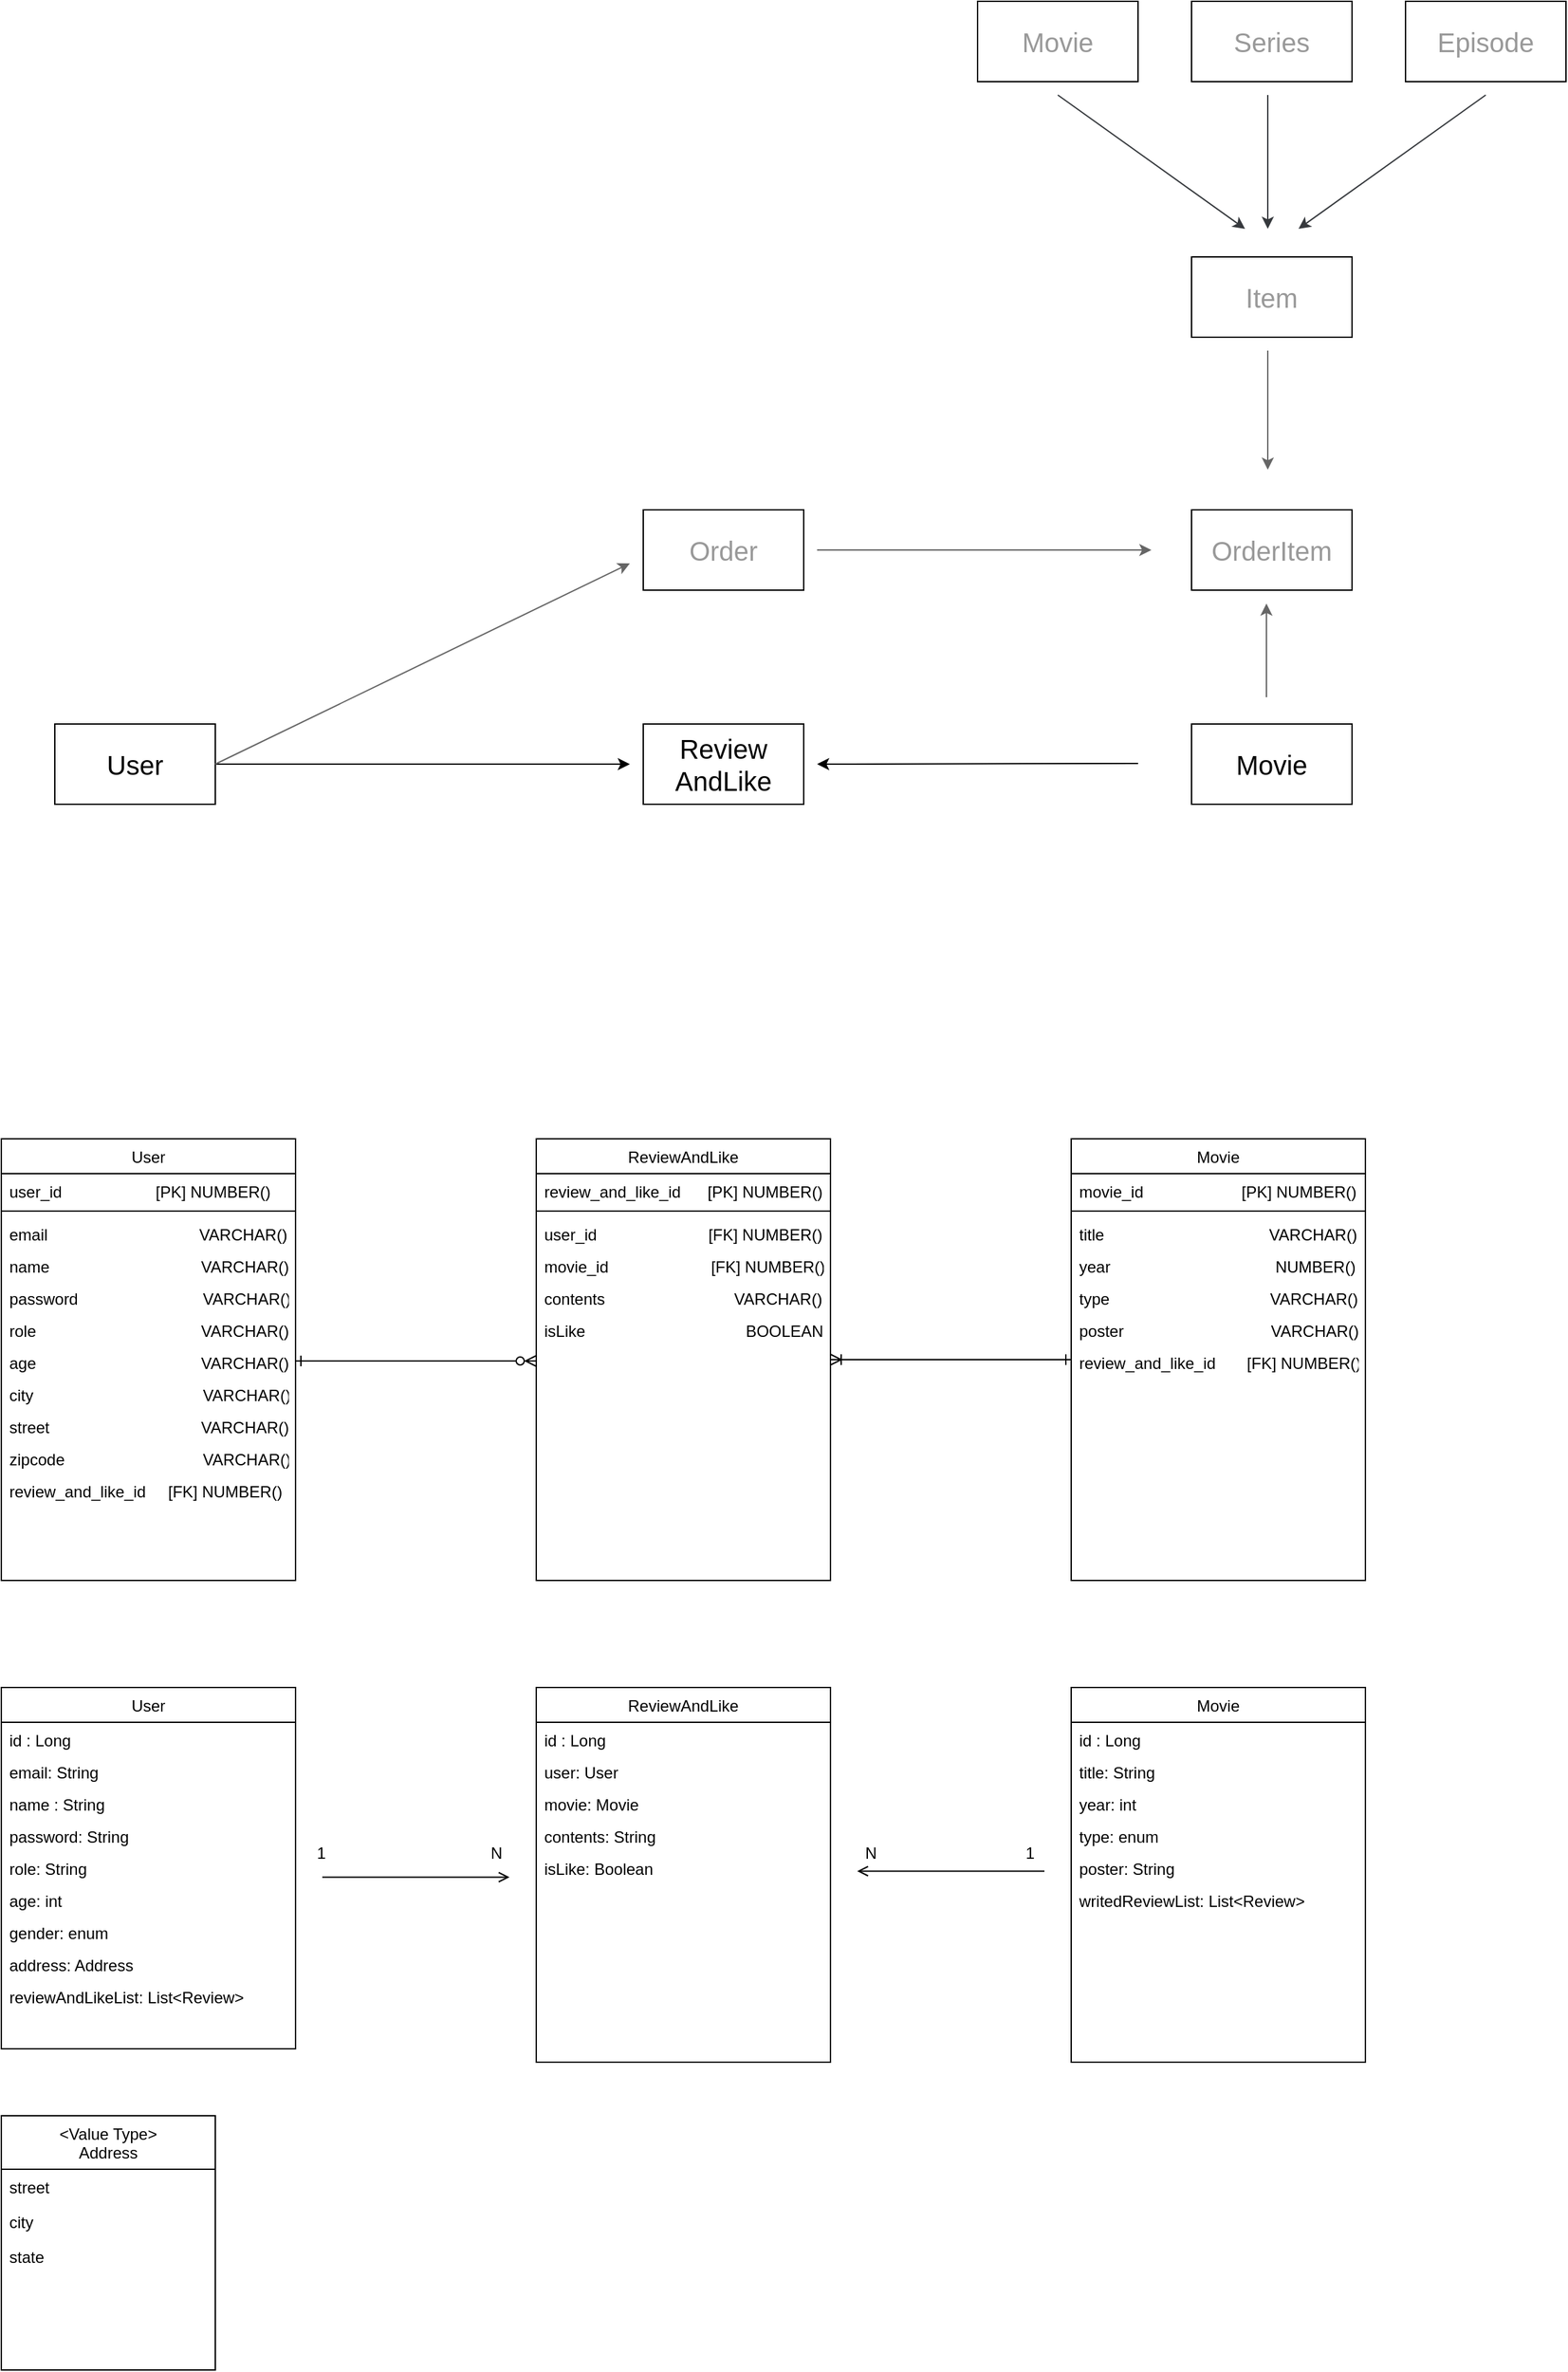 <mxfile version="19.0.3" type="github">
  <diagram id="C5RBs43oDa-KdzZeNtuy" name="Page-1">
    <mxGraphModel dx="2246" dy="3132" grid="1" gridSize="10" guides="1" tooltips="1" connect="1" arrows="1" fold="1" page="1" pageScale="1" pageWidth="827" pageHeight="1169" math="0" shadow="0">
      <root>
        <mxCell id="WIyWlLk6GJQsqaUBKTNV-0" />
        <mxCell id="WIyWlLk6GJQsqaUBKTNV-1" parent="WIyWlLk6GJQsqaUBKTNV-0" />
        <mxCell id="zkfFHV4jXpPFQw0GAbJ--17" value="&lt;Value Type&gt;&#xa;Address" style="swimlane;fontStyle=0;align=center;verticalAlign=top;childLayout=stackLayout;horizontal=1;startSize=40;horizontalStack=0;resizeParent=1;resizeLast=0;collapsible=1;marginBottom=0;rounded=0;shadow=0;strokeWidth=1;" parent="WIyWlLk6GJQsqaUBKTNV-1" vertex="1">
          <mxGeometry x="-120" y="160" width="160" height="190" as="geometry">
            <mxRectangle x="550" y="140" width="160" height="26" as="alternateBounds" />
          </mxGeometry>
        </mxCell>
        <mxCell id="zkfFHV4jXpPFQw0GAbJ--18" value="street" style="text;align=left;verticalAlign=top;spacingLeft=4;spacingRight=4;overflow=hidden;rotatable=0;points=[[0,0.5],[1,0.5]];portConstraint=eastwest;" parent="zkfFHV4jXpPFQw0GAbJ--17" vertex="1">
          <mxGeometry y="40" width="160" height="26" as="geometry" />
        </mxCell>
        <mxCell id="zkfFHV4jXpPFQw0GAbJ--19" value="city" style="text;align=left;verticalAlign=top;spacingLeft=4;spacingRight=4;overflow=hidden;rotatable=0;points=[[0,0.5],[1,0.5]];portConstraint=eastwest;rounded=0;shadow=0;html=0;" parent="zkfFHV4jXpPFQw0GAbJ--17" vertex="1">
          <mxGeometry y="66" width="160" height="26" as="geometry" />
        </mxCell>
        <mxCell id="zkfFHV4jXpPFQw0GAbJ--20" value="state" style="text;align=left;verticalAlign=top;spacingLeft=4;spacingRight=4;overflow=hidden;rotatable=0;points=[[0,0.5],[1,0.5]];portConstraint=eastwest;rounded=0;shadow=0;html=0;" parent="zkfFHV4jXpPFQw0GAbJ--17" vertex="1">
          <mxGeometry y="92" width="160" height="26" as="geometry" />
        </mxCell>
        <mxCell id="OEXPUJpYgnz7CjOg_51m-10" style="edgeStyle=orthogonalEdgeStyle;rounded=0;orthogonalLoop=1;jettySize=auto;html=1;fontSize=20;fontColor=#FF0000;" edge="1" parent="WIyWlLk6GJQsqaUBKTNV-1" source="OEXPUJpYgnz7CjOg_51m-1">
          <mxGeometry relative="1" as="geometry">
            <mxPoint x="350" y="-850" as="targetPoint" />
          </mxGeometry>
        </mxCell>
        <mxCell id="OEXPUJpYgnz7CjOg_51m-1" value="User" style="rounded=0;whiteSpace=wrap;html=1;fontSize=20;" vertex="1" parent="WIyWlLk6GJQsqaUBKTNV-1">
          <mxGeometry x="-80" y="-880" width="120" height="60" as="geometry" />
        </mxCell>
        <mxCell id="OEXPUJpYgnz7CjOg_51m-3" value="Review&lt;br&gt;AndLike" style="rounded=0;whiteSpace=wrap;html=1;fontSize=20;" vertex="1" parent="WIyWlLk6GJQsqaUBKTNV-1">
          <mxGeometry x="360" y="-880" width="120" height="60" as="geometry" />
        </mxCell>
        <mxCell id="OEXPUJpYgnz7CjOg_51m-4" value="Movie" style="rounded=0;whiteSpace=wrap;html=1;fontSize=20;" vertex="1" parent="WIyWlLk6GJQsqaUBKTNV-1">
          <mxGeometry x="770" y="-880" width="120" height="60" as="geometry" />
        </mxCell>
        <mxCell id="OEXPUJpYgnz7CjOg_51m-8" value="Order" style="rounded=0;whiteSpace=wrap;html=1;fontSize=20;fontColor=#999999;" vertex="1" parent="WIyWlLk6GJQsqaUBKTNV-1">
          <mxGeometry x="360" y="-1040" width="120" height="60" as="geometry" />
        </mxCell>
        <mxCell id="OEXPUJpYgnz7CjOg_51m-9" value="" style="endArrow=classic;html=1;rounded=0;fontSize=20;fontColor=#FF0000;" edge="1" parent="WIyWlLk6GJQsqaUBKTNV-1">
          <mxGeometry width="50" height="50" relative="1" as="geometry">
            <mxPoint x="730" y="-850.5" as="sourcePoint" />
            <mxPoint x="490" y="-850" as="targetPoint" />
          </mxGeometry>
        </mxCell>
        <mxCell id="OEXPUJpYgnz7CjOg_51m-12" value="" style="endArrow=classic;html=1;rounded=0;fontSize=20;fontColor=#FF0000;fillColor=#f5f5f5;strokeColor=#666666;gradientColor=#b3b3b3;exitX=1;exitY=0.5;exitDx=0;exitDy=0;" edge="1" parent="WIyWlLk6GJQsqaUBKTNV-1" source="OEXPUJpYgnz7CjOg_51m-1">
          <mxGeometry width="50" height="50" relative="1" as="geometry">
            <mxPoint x="240" y="-850" as="sourcePoint" />
            <mxPoint x="350" y="-1000" as="targetPoint" />
          </mxGeometry>
        </mxCell>
        <mxCell id="OEXPUJpYgnz7CjOg_51m-30" value="User" style="swimlane;fontStyle=0;align=center;verticalAlign=top;childLayout=stackLayout;horizontal=1;startSize=26;horizontalStack=0;resizeParent=1;resizeLast=0;collapsible=1;marginBottom=0;rounded=0;shadow=0;strokeWidth=1;" vertex="1" parent="WIyWlLk6GJQsqaUBKTNV-1">
          <mxGeometry x="-120" y="-570" width="220" height="330" as="geometry">
            <mxRectangle x="130" y="380" width="160" height="26" as="alternateBounds" />
          </mxGeometry>
        </mxCell>
        <mxCell id="OEXPUJpYgnz7CjOg_51m-31" value="user_id                     [PK] NUMBER()" style="text;align=left;verticalAlign=top;spacingLeft=4;spacingRight=4;overflow=hidden;rotatable=0;points=[[0,0.5],[1,0.5]];portConstraint=eastwest;rounded=0;shadow=0;html=0;" vertex="1" parent="OEXPUJpYgnz7CjOg_51m-30">
          <mxGeometry y="26" width="220" height="24" as="geometry" />
        </mxCell>
        <mxCell id="OEXPUJpYgnz7CjOg_51m-32" value="" style="line;html=1;strokeWidth=1;align=left;verticalAlign=middle;spacingTop=-1;spacingLeft=3;spacingRight=3;rotatable=0;labelPosition=right;points=[];portConstraint=eastwest;" vertex="1" parent="OEXPUJpYgnz7CjOg_51m-30">
          <mxGeometry y="50" width="220" height="8" as="geometry" />
        </mxCell>
        <mxCell id="OEXPUJpYgnz7CjOg_51m-33" value="email                                  VARCHAR()" style="text;align=left;verticalAlign=top;spacingLeft=4;spacingRight=4;overflow=hidden;rotatable=0;points=[[0,0.5],[1,0.5]];portConstraint=eastwest;rounded=0;shadow=0;html=0;" vertex="1" parent="OEXPUJpYgnz7CjOg_51m-30">
          <mxGeometry y="58" width="220" height="24" as="geometry" />
        </mxCell>
        <mxCell id="OEXPUJpYgnz7CjOg_51m-45" value="name                                  VARCHAR()" style="text;align=left;verticalAlign=top;spacingLeft=4;spacingRight=4;overflow=hidden;rotatable=0;points=[[0,0.5],[1,0.5]];portConstraint=eastwest;rounded=0;shadow=0;html=0;" vertex="1" parent="OEXPUJpYgnz7CjOg_51m-30">
          <mxGeometry y="82" width="220" height="24" as="geometry" />
        </mxCell>
        <mxCell id="OEXPUJpYgnz7CjOg_51m-44" value="password                            VARCHAR()" style="text;align=left;verticalAlign=top;spacingLeft=4;spacingRight=4;overflow=hidden;rotatable=0;points=[[0,0.5],[1,0.5]];portConstraint=eastwest;rounded=0;shadow=0;html=0;" vertex="1" parent="OEXPUJpYgnz7CjOg_51m-30">
          <mxGeometry y="106" width="220" height="24" as="geometry" />
        </mxCell>
        <mxCell id="OEXPUJpYgnz7CjOg_51m-58" value="role                                     VARCHAR()" style="text;align=left;verticalAlign=top;spacingLeft=4;spacingRight=4;overflow=hidden;rotatable=0;points=[[0,0.5],[1,0.5]];portConstraint=eastwest;rounded=0;shadow=0;html=0;" vertex="1" parent="OEXPUJpYgnz7CjOg_51m-30">
          <mxGeometry y="130" width="220" height="24" as="geometry" />
        </mxCell>
        <mxCell id="OEXPUJpYgnz7CjOg_51m-122" value="age                                     VARCHAR()" style="text;align=left;verticalAlign=top;spacingLeft=4;spacingRight=4;overflow=hidden;rotatable=0;points=[[0,0.5],[1,0.5]];portConstraint=eastwest;rounded=0;shadow=0;html=0;" vertex="1" parent="OEXPUJpYgnz7CjOg_51m-30">
          <mxGeometry y="154" width="220" height="24" as="geometry" />
        </mxCell>
        <mxCell id="OEXPUJpYgnz7CjOg_51m-46" value="city                                      VARCHAR()" style="text;align=left;verticalAlign=top;spacingLeft=4;spacingRight=4;overflow=hidden;rotatable=0;points=[[0,0.5],[1,0.5]];portConstraint=eastwest;rounded=0;shadow=0;html=0;" vertex="1" parent="OEXPUJpYgnz7CjOg_51m-30">
          <mxGeometry y="178" width="220" height="24" as="geometry" />
        </mxCell>
        <mxCell id="OEXPUJpYgnz7CjOg_51m-59" value="street                                  VARCHAR()" style="text;align=left;verticalAlign=top;spacingLeft=4;spacingRight=4;overflow=hidden;rotatable=0;points=[[0,0.5],[1,0.5]];portConstraint=eastwest;rounded=0;shadow=0;html=0;" vertex="1" parent="OEXPUJpYgnz7CjOg_51m-30">
          <mxGeometry y="202" width="220" height="24" as="geometry" />
        </mxCell>
        <mxCell id="OEXPUJpYgnz7CjOg_51m-60" value="zipcode                               VARCHAR()" style="text;align=left;verticalAlign=top;spacingLeft=4;spacingRight=4;overflow=hidden;rotatable=0;points=[[0,0.5],[1,0.5]];portConstraint=eastwest;rounded=0;shadow=0;html=0;" vertex="1" parent="OEXPUJpYgnz7CjOg_51m-30">
          <mxGeometry y="226" width="220" height="24" as="geometry" />
        </mxCell>
        <mxCell id="OEXPUJpYgnz7CjOg_51m-34" value="review_and_like_id     [FK] NUMBER()" style="text;align=left;verticalAlign=top;spacingLeft=4;spacingRight=4;overflow=hidden;rotatable=0;points=[[0,0.5],[1,0.5]];portConstraint=eastwest;rounded=0;shadow=0;html=0;" vertex="1" parent="OEXPUJpYgnz7CjOg_51m-30">
          <mxGeometry y="250" width="220" height="24" as="geometry" />
        </mxCell>
        <mxCell id="OEXPUJpYgnz7CjOg_51m-155" style="edgeStyle=orthogonalEdgeStyle;rounded=0;orthogonalLoop=1;jettySize=auto;html=1;fontSize=20;fontColor=#999999;startArrow=ERoneToMany;startFill=0;endArrow=ERone;endFill=0;entryX=0;entryY=0.5;entryDx=0;entryDy=0;" edge="1" parent="WIyWlLk6GJQsqaUBKTNV-1" source="OEXPUJpYgnz7CjOg_51m-48" target="OEXPUJpYgnz7CjOg_51m-124">
          <mxGeometry relative="1" as="geometry">
            <mxPoint x="650" y="-405" as="targetPoint" />
          </mxGeometry>
        </mxCell>
        <mxCell id="OEXPUJpYgnz7CjOg_51m-48" value="ReviewAndLike" style="swimlane;fontStyle=0;align=center;verticalAlign=top;childLayout=stackLayout;horizontal=1;startSize=26;horizontalStack=0;resizeParent=1;resizeLast=0;collapsible=1;marginBottom=0;rounded=0;shadow=0;strokeWidth=1;" vertex="1" parent="WIyWlLk6GJQsqaUBKTNV-1">
          <mxGeometry x="280" y="-570" width="220" height="330" as="geometry">
            <mxRectangle x="130" y="380" width="160" height="26" as="alternateBounds" />
          </mxGeometry>
        </mxCell>
        <mxCell id="OEXPUJpYgnz7CjOg_51m-49" value="review_and_like_id      [PK] NUMBER()" style="text;align=left;verticalAlign=top;spacingLeft=4;spacingRight=4;overflow=hidden;rotatable=0;points=[[0,0.5],[1,0.5]];portConstraint=eastwest;rounded=0;shadow=0;html=0;" vertex="1" parent="OEXPUJpYgnz7CjOg_51m-48">
          <mxGeometry y="26" width="220" height="24" as="geometry" />
        </mxCell>
        <mxCell id="OEXPUJpYgnz7CjOg_51m-50" value="" style="line;html=1;strokeWidth=1;align=left;verticalAlign=middle;spacingTop=-1;spacingLeft=3;spacingRight=3;rotatable=0;labelPosition=right;points=[];portConstraint=eastwest;" vertex="1" parent="OEXPUJpYgnz7CjOg_51m-48">
          <mxGeometry y="50" width="220" height="8" as="geometry" />
        </mxCell>
        <mxCell id="OEXPUJpYgnz7CjOg_51m-51" value="user_id                         [FK] NUMBER()" style="text;align=left;verticalAlign=top;spacingLeft=4;spacingRight=4;overflow=hidden;rotatable=0;points=[[0,0.5],[1,0.5]];portConstraint=eastwest;rounded=0;shadow=0;html=0;" vertex="1" parent="OEXPUJpYgnz7CjOg_51m-48">
          <mxGeometry y="58" width="220" height="24" as="geometry" />
        </mxCell>
        <mxCell id="OEXPUJpYgnz7CjOg_51m-53" value="movie_id                       [FK] NUMBER()" style="text;align=left;verticalAlign=top;spacingLeft=4;spacingRight=4;overflow=hidden;rotatable=0;points=[[0,0.5],[1,0.5]];portConstraint=eastwest;rounded=0;shadow=0;html=0;" vertex="1" parent="OEXPUJpYgnz7CjOg_51m-48">
          <mxGeometry y="82" width="220" height="24" as="geometry" />
        </mxCell>
        <mxCell id="OEXPUJpYgnz7CjOg_51m-56" value="contents                             VARCHAR()" style="text;align=left;verticalAlign=top;spacingLeft=4;spacingRight=4;overflow=hidden;rotatable=0;points=[[0,0.5],[1,0.5]];portConstraint=eastwest;rounded=0;shadow=0;html=0;" vertex="1" parent="OEXPUJpYgnz7CjOg_51m-48">
          <mxGeometry y="106" width="220" height="24" as="geometry" />
        </mxCell>
        <mxCell id="OEXPUJpYgnz7CjOg_51m-57" value="isLike                                    BOOLEAN" style="text;align=left;verticalAlign=top;spacingLeft=4;spacingRight=4;overflow=hidden;rotatable=0;points=[[0,0.5],[1,0.5]];portConstraint=eastwest;rounded=0;shadow=0;html=0;" vertex="1" parent="OEXPUJpYgnz7CjOg_51m-48">
          <mxGeometry y="130" width="220" height="24" as="geometry" />
        </mxCell>
        <mxCell id="OEXPUJpYgnz7CjOg_51m-61" value="User" style="swimlane;fontStyle=0;align=center;verticalAlign=top;childLayout=stackLayout;horizontal=1;startSize=26;horizontalStack=0;resizeParent=1;resizeLast=0;collapsible=1;marginBottom=0;rounded=0;shadow=0;strokeWidth=1;" vertex="1" parent="WIyWlLk6GJQsqaUBKTNV-1">
          <mxGeometry x="-120" y="-160" width="220" height="270" as="geometry">
            <mxRectangle x="130" y="380" width="160" height="26" as="alternateBounds" />
          </mxGeometry>
        </mxCell>
        <mxCell id="OEXPUJpYgnz7CjOg_51m-80" value="id : Long" style="text;align=left;verticalAlign=top;spacingLeft=4;spacingRight=4;overflow=hidden;rotatable=0;points=[[0,0.5],[1,0.5]];portConstraint=eastwest;rounded=0;shadow=0;html=0;" vertex="1" parent="OEXPUJpYgnz7CjOg_51m-61">
          <mxGeometry y="26" width="220" height="24" as="geometry" />
        </mxCell>
        <mxCell id="OEXPUJpYgnz7CjOg_51m-81" value="email: String" style="text;align=left;verticalAlign=top;spacingLeft=4;spacingRight=4;overflow=hidden;rotatable=0;points=[[0,0.5],[1,0.5]];portConstraint=eastwest;rounded=0;shadow=0;html=0;" vertex="1" parent="OEXPUJpYgnz7CjOg_51m-61">
          <mxGeometry y="50" width="220" height="24" as="geometry" />
        </mxCell>
        <mxCell id="OEXPUJpYgnz7CjOg_51m-82" value="name : String" style="text;align=left;verticalAlign=top;spacingLeft=4;spacingRight=4;overflow=hidden;rotatable=0;points=[[0,0.5],[1,0.5]];portConstraint=eastwest;rounded=0;shadow=0;html=0;" vertex="1" parent="OEXPUJpYgnz7CjOg_51m-61">
          <mxGeometry y="74" width="220" height="24" as="geometry" />
        </mxCell>
        <mxCell id="OEXPUJpYgnz7CjOg_51m-83" value="password: String" style="text;align=left;verticalAlign=top;spacingLeft=4;spacingRight=4;overflow=hidden;rotatable=0;points=[[0,0.5],[1,0.5]];portConstraint=eastwest;rounded=0;shadow=0;html=0;" vertex="1" parent="OEXPUJpYgnz7CjOg_51m-61">
          <mxGeometry y="98" width="220" height="24" as="geometry" />
        </mxCell>
        <mxCell id="OEXPUJpYgnz7CjOg_51m-84" value="role: String" style="text;align=left;verticalAlign=top;spacingLeft=4;spacingRight=4;overflow=hidden;rotatable=0;points=[[0,0.5],[1,0.5]];portConstraint=eastwest;rounded=0;shadow=0;html=0;" vertex="1" parent="OEXPUJpYgnz7CjOg_51m-61">
          <mxGeometry y="122" width="220" height="24" as="geometry" />
        </mxCell>
        <mxCell id="OEXPUJpYgnz7CjOg_51m-94" value="age: int" style="text;align=left;verticalAlign=top;spacingLeft=4;spacingRight=4;overflow=hidden;rotatable=0;points=[[0,0.5],[1,0.5]];portConstraint=eastwest;rounded=0;shadow=0;html=0;" vertex="1" parent="OEXPUJpYgnz7CjOg_51m-61">
          <mxGeometry y="146" width="220" height="24" as="geometry" />
        </mxCell>
        <mxCell id="OEXPUJpYgnz7CjOg_51m-95" value="gender: enum" style="text;align=left;verticalAlign=top;spacingLeft=4;spacingRight=4;overflow=hidden;rotatable=0;points=[[0,0.5],[1,0.5]];portConstraint=eastwest;rounded=0;shadow=0;html=0;" vertex="1" parent="OEXPUJpYgnz7CjOg_51m-61">
          <mxGeometry y="170" width="220" height="24" as="geometry" />
        </mxCell>
        <mxCell id="OEXPUJpYgnz7CjOg_51m-85" value="address: Address" style="text;align=left;verticalAlign=top;spacingLeft=4;spacingRight=4;overflow=hidden;rotatable=0;points=[[0,0.5],[1,0.5]];portConstraint=eastwest;rounded=0;shadow=0;html=0;" vertex="1" parent="OEXPUJpYgnz7CjOg_51m-61">
          <mxGeometry y="194" width="220" height="24" as="geometry" />
        </mxCell>
        <mxCell id="OEXPUJpYgnz7CjOg_51m-104" value="reviewAndLikeList: List&lt;Review&gt;" style="text;align=left;verticalAlign=top;spacingLeft=4;spacingRight=4;overflow=hidden;rotatable=0;points=[[0,0.5],[1,0.5]];portConstraint=eastwest;rounded=0;shadow=0;html=0;" vertex="1" parent="OEXPUJpYgnz7CjOg_51m-61">
          <mxGeometry y="218" width="220" height="24" as="geometry" />
        </mxCell>
        <mxCell id="OEXPUJpYgnz7CjOg_51m-86" value="Movie" style="swimlane;fontStyle=0;align=center;verticalAlign=top;childLayout=stackLayout;horizontal=1;startSize=26;horizontalStack=0;resizeParent=1;resizeLast=0;collapsible=1;marginBottom=0;rounded=0;shadow=0;strokeWidth=1;" vertex="1" parent="WIyWlLk6GJQsqaUBKTNV-1">
          <mxGeometry x="680" y="-160" width="220" height="280" as="geometry">
            <mxRectangle x="130" y="380" width="160" height="26" as="alternateBounds" />
          </mxGeometry>
        </mxCell>
        <mxCell id="OEXPUJpYgnz7CjOg_51m-87" value="id : Long" style="text;align=left;verticalAlign=top;spacingLeft=4;spacingRight=4;overflow=hidden;rotatable=0;points=[[0,0.5],[1,0.5]];portConstraint=eastwest;rounded=0;shadow=0;html=0;" vertex="1" parent="OEXPUJpYgnz7CjOg_51m-86">
          <mxGeometry y="26" width="220" height="24" as="geometry" />
        </mxCell>
        <mxCell id="OEXPUJpYgnz7CjOg_51m-88" value="title: String" style="text;align=left;verticalAlign=top;spacingLeft=4;spacingRight=4;overflow=hidden;rotatable=0;points=[[0,0.5],[1,0.5]];portConstraint=eastwest;rounded=0;shadow=0;html=0;" vertex="1" parent="OEXPUJpYgnz7CjOg_51m-86">
          <mxGeometry y="50" width="220" height="24" as="geometry" />
        </mxCell>
        <mxCell id="OEXPUJpYgnz7CjOg_51m-89" value="year: int" style="text;align=left;verticalAlign=top;spacingLeft=4;spacingRight=4;overflow=hidden;rotatable=0;points=[[0,0.5],[1,0.5]];portConstraint=eastwest;rounded=0;shadow=0;html=0;" vertex="1" parent="OEXPUJpYgnz7CjOg_51m-86">
          <mxGeometry y="74" width="220" height="24" as="geometry" />
        </mxCell>
        <mxCell id="OEXPUJpYgnz7CjOg_51m-90" value="type: enum" style="text;align=left;verticalAlign=top;spacingLeft=4;spacingRight=4;overflow=hidden;rotatable=0;points=[[0,0.5],[1,0.5]];portConstraint=eastwest;rounded=0;shadow=0;html=0;" vertex="1" parent="OEXPUJpYgnz7CjOg_51m-86">
          <mxGeometry y="98" width="220" height="24" as="geometry" />
        </mxCell>
        <mxCell id="OEXPUJpYgnz7CjOg_51m-91" value="poster: String" style="text;align=left;verticalAlign=top;spacingLeft=4;spacingRight=4;overflow=hidden;rotatable=0;points=[[0,0.5],[1,0.5]];portConstraint=eastwest;rounded=0;shadow=0;html=0;" vertex="1" parent="OEXPUJpYgnz7CjOg_51m-86">
          <mxGeometry y="122" width="220" height="24" as="geometry" />
        </mxCell>
        <mxCell id="OEXPUJpYgnz7CjOg_51m-105" value="writedReviewList: List&lt;Review&gt;" style="text;align=left;verticalAlign=top;spacingLeft=4;spacingRight=4;overflow=hidden;rotatable=0;points=[[0,0.5],[1,0.5]];portConstraint=eastwest;rounded=0;shadow=0;html=0;" vertex="1" parent="OEXPUJpYgnz7CjOg_51m-86">
          <mxGeometry y="146" width="220" height="24" as="geometry" />
        </mxCell>
        <mxCell id="OEXPUJpYgnz7CjOg_51m-97" value="ReviewAndLike" style="swimlane;fontStyle=0;align=center;verticalAlign=top;childLayout=stackLayout;horizontal=1;startSize=26;horizontalStack=0;resizeParent=1;resizeLast=0;collapsible=1;marginBottom=0;rounded=0;shadow=0;strokeWidth=1;" vertex="1" parent="WIyWlLk6GJQsqaUBKTNV-1">
          <mxGeometry x="280" y="-160" width="220" height="280" as="geometry">
            <mxRectangle x="130" y="380" width="160" height="26" as="alternateBounds" />
          </mxGeometry>
        </mxCell>
        <mxCell id="OEXPUJpYgnz7CjOg_51m-98" value="id : Long" style="text;align=left;verticalAlign=top;spacingLeft=4;spacingRight=4;overflow=hidden;rotatable=0;points=[[0,0.5],[1,0.5]];portConstraint=eastwest;rounded=0;shadow=0;html=0;" vertex="1" parent="OEXPUJpYgnz7CjOg_51m-97">
          <mxGeometry y="26" width="220" height="24" as="geometry" />
        </mxCell>
        <mxCell id="OEXPUJpYgnz7CjOg_51m-99" value="user: User" style="text;align=left;verticalAlign=top;spacingLeft=4;spacingRight=4;overflow=hidden;rotatable=0;points=[[0,0.5],[1,0.5]];portConstraint=eastwest;rounded=0;shadow=0;html=0;" vertex="1" parent="OEXPUJpYgnz7CjOg_51m-97">
          <mxGeometry y="50" width="220" height="24" as="geometry" />
        </mxCell>
        <mxCell id="OEXPUJpYgnz7CjOg_51m-106" value="movie: Movie" style="text;align=left;verticalAlign=top;spacingLeft=4;spacingRight=4;overflow=hidden;rotatable=0;points=[[0,0.5],[1,0.5]];portConstraint=eastwest;rounded=0;shadow=0;html=0;" vertex="1" parent="OEXPUJpYgnz7CjOg_51m-97">
          <mxGeometry y="74" width="220" height="24" as="geometry" />
        </mxCell>
        <mxCell id="OEXPUJpYgnz7CjOg_51m-107" value="contents: String" style="text;align=left;verticalAlign=top;spacingLeft=4;spacingRight=4;overflow=hidden;rotatable=0;points=[[0,0.5],[1,0.5]];portConstraint=eastwest;rounded=0;shadow=0;html=0;" vertex="1" parent="OEXPUJpYgnz7CjOg_51m-97">
          <mxGeometry y="98" width="220" height="24" as="geometry" />
        </mxCell>
        <mxCell id="OEXPUJpYgnz7CjOg_51m-121" value="isLike: Boolean" style="text;align=left;verticalAlign=top;spacingLeft=4;spacingRight=4;overflow=hidden;rotatable=0;points=[[0,0.5],[1,0.5]];portConstraint=eastwest;rounded=0;shadow=0;html=0;" vertex="1" parent="OEXPUJpYgnz7CjOg_51m-97">
          <mxGeometry y="122" width="220" height="24" as="geometry" />
        </mxCell>
        <mxCell id="OEXPUJpYgnz7CjOg_51m-116" value="OrderItem" style="rounded=0;whiteSpace=wrap;html=1;fontSize=20;fontColor=#999999;" vertex="1" parent="WIyWlLk6GJQsqaUBKTNV-1">
          <mxGeometry x="770" y="-1040" width="120" height="60" as="geometry" />
        </mxCell>
        <mxCell id="OEXPUJpYgnz7CjOg_51m-117" value="" style="endArrow=classic;html=1;rounded=0;fontSize=20;fontColor=#FF0000;fillColor=#f5f5f5;strokeColor=#666666;gradientColor=#b3b3b3;exitX=1;exitY=0.5;exitDx=0;exitDy=0;" edge="1" parent="WIyWlLk6GJQsqaUBKTNV-1">
          <mxGeometry width="50" height="50" relative="1" as="geometry">
            <mxPoint x="490" y="-1010" as="sourcePoint" />
            <mxPoint x="740" y="-1010" as="targetPoint" />
          </mxGeometry>
        </mxCell>
        <mxCell id="OEXPUJpYgnz7CjOg_51m-120" value="" style="endArrow=classic;html=1;rounded=0;fontSize=20;fontColor=#FF0000;fillColor=#f5f5f5;strokeColor=#666666;gradientColor=#b3b3b3;exitX=1;exitY=0.5;exitDx=0;exitDy=0;" edge="1" parent="WIyWlLk6GJQsqaUBKTNV-1">
          <mxGeometry width="50" height="50" relative="1" as="geometry">
            <mxPoint x="826" y="-900" as="sourcePoint" />
            <mxPoint x="826" y="-970" as="targetPoint" />
          </mxGeometry>
        </mxCell>
        <mxCell id="OEXPUJpYgnz7CjOg_51m-124" value="Movie" style="swimlane;fontStyle=0;align=center;verticalAlign=top;childLayout=stackLayout;horizontal=1;startSize=26;horizontalStack=0;resizeParent=1;resizeLast=0;collapsible=1;marginBottom=0;rounded=0;shadow=0;strokeWidth=1;" vertex="1" parent="WIyWlLk6GJQsqaUBKTNV-1">
          <mxGeometry x="680" y="-570" width="220" height="330" as="geometry">
            <mxRectangle x="130" y="380" width="160" height="26" as="alternateBounds" />
          </mxGeometry>
        </mxCell>
        <mxCell id="OEXPUJpYgnz7CjOg_51m-125" value="movie_id                      [PK] NUMBER()" style="text;align=left;verticalAlign=top;spacingLeft=4;spacingRight=4;overflow=hidden;rotatable=0;points=[[0,0.5],[1,0.5]];portConstraint=eastwest;rounded=0;shadow=0;html=0;" vertex="1" parent="OEXPUJpYgnz7CjOg_51m-124">
          <mxGeometry y="26" width="220" height="24" as="geometry" />
        </mxCell>
        <mxCell id="OEXPUJpYgnz7CjOg_51m-126" value="" style="line;html=1;strokeWidth=1;align=left;verticalAlign=middle;spacingTop=-1;spacingLeft=3;spacingRight=3;rotatable=0;labelPosition=right;points=[];portConstraint=eastwest;" vertex="1" parent="OEXPUJpYgnz7CjOg_51m-124">
          <mxGeometry y="50" width="220" height="8" as="geometry" />
        </mxCell>
        <mxCell id="OEXPUJpYgnz7CjOg_51m-130" value="title                                     VARCHAR()" style="text;align=left;verticalAlign=top;spacingLeft=4;spacingRight=4;overflow=hidden;rotatable=0;points=[[0,0.5],[1,0.5]];portConstraint=eastwest;rounded=0;shadow=0;html=0;" vertex="1" parent="OEXPUJpYgnz7CjOg_51m-124">
          <mxGeometry y="58" width="220" height="24" as="geometry" />
        </mxCell>
        <mxCell id="OEXPUJpYgnz7CjOg_51m-131" value="year                                     NUMBER()" style="text;align=left;verticalAlign=top;spacingLeft=4;spacingRight=4;overflow=hidden;rotatable=0;points=[[0,0.5],[1,0.5]];portConstraint=eastwest;rounded=0;shadow=0;html=0;" vertex="1" parent="OEXPUJpYgnz7CjOg_51m-124">
          <mxGeometry y="82" width="220" height="24" as="geometry" />
        </mxCell>
        <mxCell id="OEXPUJpYgnz7CjOg_51m-132" value="type                                    VARCHAR()" style="text;align=left;verticalAlign=top;spacingLeft=4;spacingRight=4;overflow=hidden;rotatable=0;points=[[0,0.5],[1,0.5]];portConstraint=eastwest;rounded=0;shadow=0;html=0;" vertex="1" parent="OEXPUJpYgnz7CjOg_51m-124">
          <mxGeometry y="106" width="220" height="24" as="geometry" />
        </mxCell>
        <mxCell id="OEXPUJpYgnz7CjOg_51m-133" value="poster                                 VARCHAR()" style="text;align=left;verticalAlign=top;spacingLeft=4;spacingRight=4;overflow=hidden;rotatable=0;points=[[0,0.5],[1,0.5]];portConstraint=eastwest;rounded=0;shadow=0;html=0;" vertex="1" parent="OEXPUJpYgnz7CjOg_51m-124">
          <mxGeometry y="130" width="220" height="24" as="geometry" />
        </mxCell>
        <mxCell id="OEXPUJpYgnz7CjOg_51m-156" value="review_and_like_id       [FK] NUMBER()" style="text;align=left;verticalAlign=top;spacingLeft=4;spacingRight=4;overflow=hidden;rotatable=0;points=[[0,0.5],[1,0.5]];portConstraint=eastwest;rounded=0;shadow=0;html=0;" vertex="1" parent="OEXPUJpYgnz7CjOg_51m-124">
          <mxGeometry y="154" width="220" height="24" as="geometry" />
        </mxCell>
        <mxCell id="OEXPUJpYgnz7CjOg_51m-134" value="Item" style="rounded=0;whiteSpace=wrap;html=1;fontSize=20;fontColor=#999999;" vertex="1" parent="WIyWlLk6GJQsqaUBKTNV-1">
          <mxGeometry x="770" y="-1229" width="120" height="60" as="geometry" />
        </mxCell>
        <mxCell id="OEXPUJpYgnz7CjOg_51m-135" value="" style="endArrow=classic;html=1;rounded=0;fontSize=20;fontColor=#FF0000;fillColor=#f5f5f5;strokeColor=#666666;gradientColor=#b3b3b3;" edge="1" parent="WIyWlLk6GJQsqaUBKTNV-1">
          <mxGeometry width="50" height="50" relative="1" as="geometry">
            <mxPoint x="827" y="-1159" as="sourcePoint" />
            <mxPoint x="827" y="-1070" as="targetPoint" />
          </mxGeometry>
        </mxCell>
        <mxCell id="OEXPUJpYgnz7CjOg_51m-136" value="Episode" style="rounded=0;whiteSpace=wrap;html=1;fontSize=20;fontColor=#999999;" vertex="1" parent="WIyWlLk6GJQsqaUBKTNV-1">
          <mxGeometry x="930" y="-1420" width="120" height="60" as="geometry" />
        </mxCell>
        <mxCell id="OEXPUJpYgnz7CjOg_51m-137" value="Series" style="rounded=0;whiteSpace=wrap;html=1;fontSize=20;fontColor=#999999;" vertex="1" parent="WIyWlLk6GJQsqaUBKTNV-1">
          <mxGeometry x="770" y="-1420" width="120" height="60" as="geometry" />
        </mxCell>
        <mxCell id="OEXPUJpYgnz7CjOg_51m-138" value="Movie" style="rounded=0;whiteSpace=wrap;html=1;fontSize=20;fontColor=#999999;" vertex="1" parent="WIyWlLk6GJQsqaUBKTNV-1">
          <mxGeometry x="610" y="-1420" width="120" height="60" as="geometry" />
        </mxCell>
        <mxCell id="OEXPUJpYgnz7CjOg_51m-142" value="" style="endArrow=classic;html=1;rounded=0;fontSize=20;fontColor=#FF0000;fillColor=#eeeeee;strokeColor=#36393d;exitX=1;exitY=0.5;exitDx=0;exitDy=0;" edge="1" parent="WIyWlLk6GJQsqaUBKTNV-1">
          <mxGeometry width="50" height="50" relative="1" as="geometry">
            <mxPoint x="670" y="-1350" as="sourcePoint" />
            <mxPoint x="810" y="-1250" as="targetPoint" />
          </mxGeometry>
        </mxCell>
        <mxCell id="OEXPUJpYgnz7CjOg_51m-143" value="" style="endArrow=classic;html=1;rounded=0;fontSize=20;fontColor=#FF0000;fillColor=#eeeeee;strokeColor=#36393d;exitX=1;exitY=0.5;exitDx=0;exitDy=0;" edge="1" parent="WIyWlLk6GJQsqaUBKTNV-1">
          <mxGeometry width="50" height="50" relative="1" as="geometry">
            <mxPoint x="827" y="-1350" as="sourcePoint" />
            <mxPoint x="827" y="-1250" as="targetPoint" />
          </mxGeometry>
        </mxCell>
        <mxCell id="OEXPUJpYgnz7CjOg_51m-144" value="" style="endArrow=classic;html=1;rounded=0;fontSize=20;fontColor=#FF0000;fillColor=#eeeeee;strokeColor=#36393d;" edge="1" parent="WIyWlLk6GJQsqaUBKTNV-1">
          <mxGeometry width="50" height="50" relative="1" as="geometry">
            <mxPoint x="990" y="-1350" as="sourcePoint" />
            <mxPoint x="850" y="-1250" as="targetPoint" />
          </mxGeometry>
        </mxCell>
        <mxCell id="zkfFHV4jXpPFQw0GAbJ--26" value="" style="endArrow=open;shadow=0;strokeWidth=1;rounded=0;endFill=1;edgeStyle=elbowEdgeStyle;elbow=vertical;" parent="WIyWlLk6GJQsqaUBKTNV-1" edge="1">
          <mxGeometry x="0.5" y="41" relative="1" as="geometry">
            <mxPoint x="120" y="-18.25" as="sourcePoint" />
            <mxPoint x="260" y="-18.25" as="targetPoint" />
            <mxPoint x="-40" y="32" as="offset" />
            <Array as="points">
              <mxPoint x="224" y="-18.25" />
            </Array>
          </mxGeometry>
        </mxCell>
        <mxCell id="OEXPUJpYgnz7CjOg_51m-145" value="" style="endArrow=open;shadow=0;strokeWidth=1;rounded=0;endFill=1;edgeStyle=elbowEdgeStyle;elbow=vertical;" edge="1" parent="WIyWlLk6GJQsqaUBKTNV-1">
          <mxGeometry x="0.5" y="41" relative="1" as="geometry">
            <mxPoint x="660" y="-22.75" as="sourcePoint" />
            <mxPoint x="520" y="-22.25" as="targetPoint" />
            <mxPoint x="-40" y="32" as="offset" />
            <Array as="points">
              <mxPoint x="764" y="-22.75" />
            </Array>
          </mxGeometry>
        </mxCell>
        <mxCell id="OEXPUJpYgnz7CjOg_51m-146" value="1" style="text;align=left;verticalAlign=top;spacingLeft=4;spacingRight=4;overflow=hidden;rotatable=0;points=[[0,0.5],[1,0.5]];portConstraint=eastwest;rounded=0;shadow=0;html=0;" vertex="1" parent="WIyWlLk6GJQsqaUBKTNV-1">
          <mxGeometry x="110" y="-50" width="26" height="20" as="geometry" />
        </mxCell>
        <mxCell id="OEXPUJpYgnz7CjOg_51m-147" value="N" style="text;align=left;verticalAlign=top;spacingLeft=4;spacingRight=4;overflow=hidden;rotatable=0;points=[[0,0.5],[1,0.5]];portConstraint=eastwest;rounded=0;shadow=0;html=0;" vertex="1" parent="WIyWlLk6GJQsqaUBKTNV-1">
          <mxGeometry x="240" y="-50" width="26" height="20" as="geometry" />
        </mxCell>
        <mxCell id="OEXPUJpYgnz7CjOg_51m-148" value="N" style="text;align=left;verticalAlign=top;spacingLeft=4;spacingRight=4;overflow=hidden;rotatable=0;points=[[0,0.5],[1,0.5]];portConstraint=eastwest;rounded=0;shadow=0;html=0;" vertex="1" parent="WIyWlLk6GJQsqaUBKTNV-1">
          <mxGeometry x="520" y="-50" width="26" height="20" as="geometry" />
        </mxCell>
        <mxCell id="OEXPUJpYgnz7CjOg_51m-149" value="1" style="text;align=left;verticalAlign=top;spacingLeft=4;spacingRight=4;overflow=hidden;rotatable=0;points=[[0,0.5],[1,0.5]];portConstraint=eastwest;rounded=0;shadow=0;html=0;" vertex="1" parent="WIyWlLk6GJQsqaUBKTNV-1">
          <mxGeometry x="640" y="-50" width="26" height="20" as="geometry" />
        </mxCell>
        <mxCell id="OEXPUJpYgnz7CjOg_51m-152" style="edgeStyle=orthogonalEdgeStyle;rounded=0;orthogonalLoop=1;jettySize=auto;html=1;fontSize=20;fontColor=#999999;startArrow=ERone;startFill=0;endArrow=ERzeroToMany;endFill=0;" edge="1" parent="WIyWlLk6GJQsqaUBKTNV-1" source="OEXPUJpYgnz7CjOg_51m-122">
          <mxGeometry relative="1" as="geometry">
            <mxPoint x="280" y="-404" as="targetPoint" />
          </mxGeometry>
        </mxCell>
      </root>
    </mxGraphModel>
  </diagram>
</mxfile>
